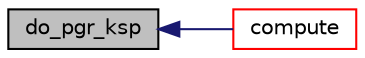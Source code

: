 digraph "do_pgr_ksp"
{
  edge [fontname="Helvetica",fontsize="10",labelfontname="Helvetica",labelfontsize="10"];
  node [fontname="Helvetica",fontsize="10",shape=record];
  rankdir="LR";
  Node1 [label="do_pgr_ksp",height=0.2,width=0.4,color="black", fillcolor="grey75", style="filled" fontcolor="black"];
  Node1 -> Node2 [dir="back",color="midnightblue",fontsize="10",style="solid",fontname="Helvetica"];
  Node2 [label="compute",height=0.2,width=0.4,color="red", fillcolor="white", style="filled",URL="$ksp_8c.html#a52758640112b3890a121f34736385839"];
}
